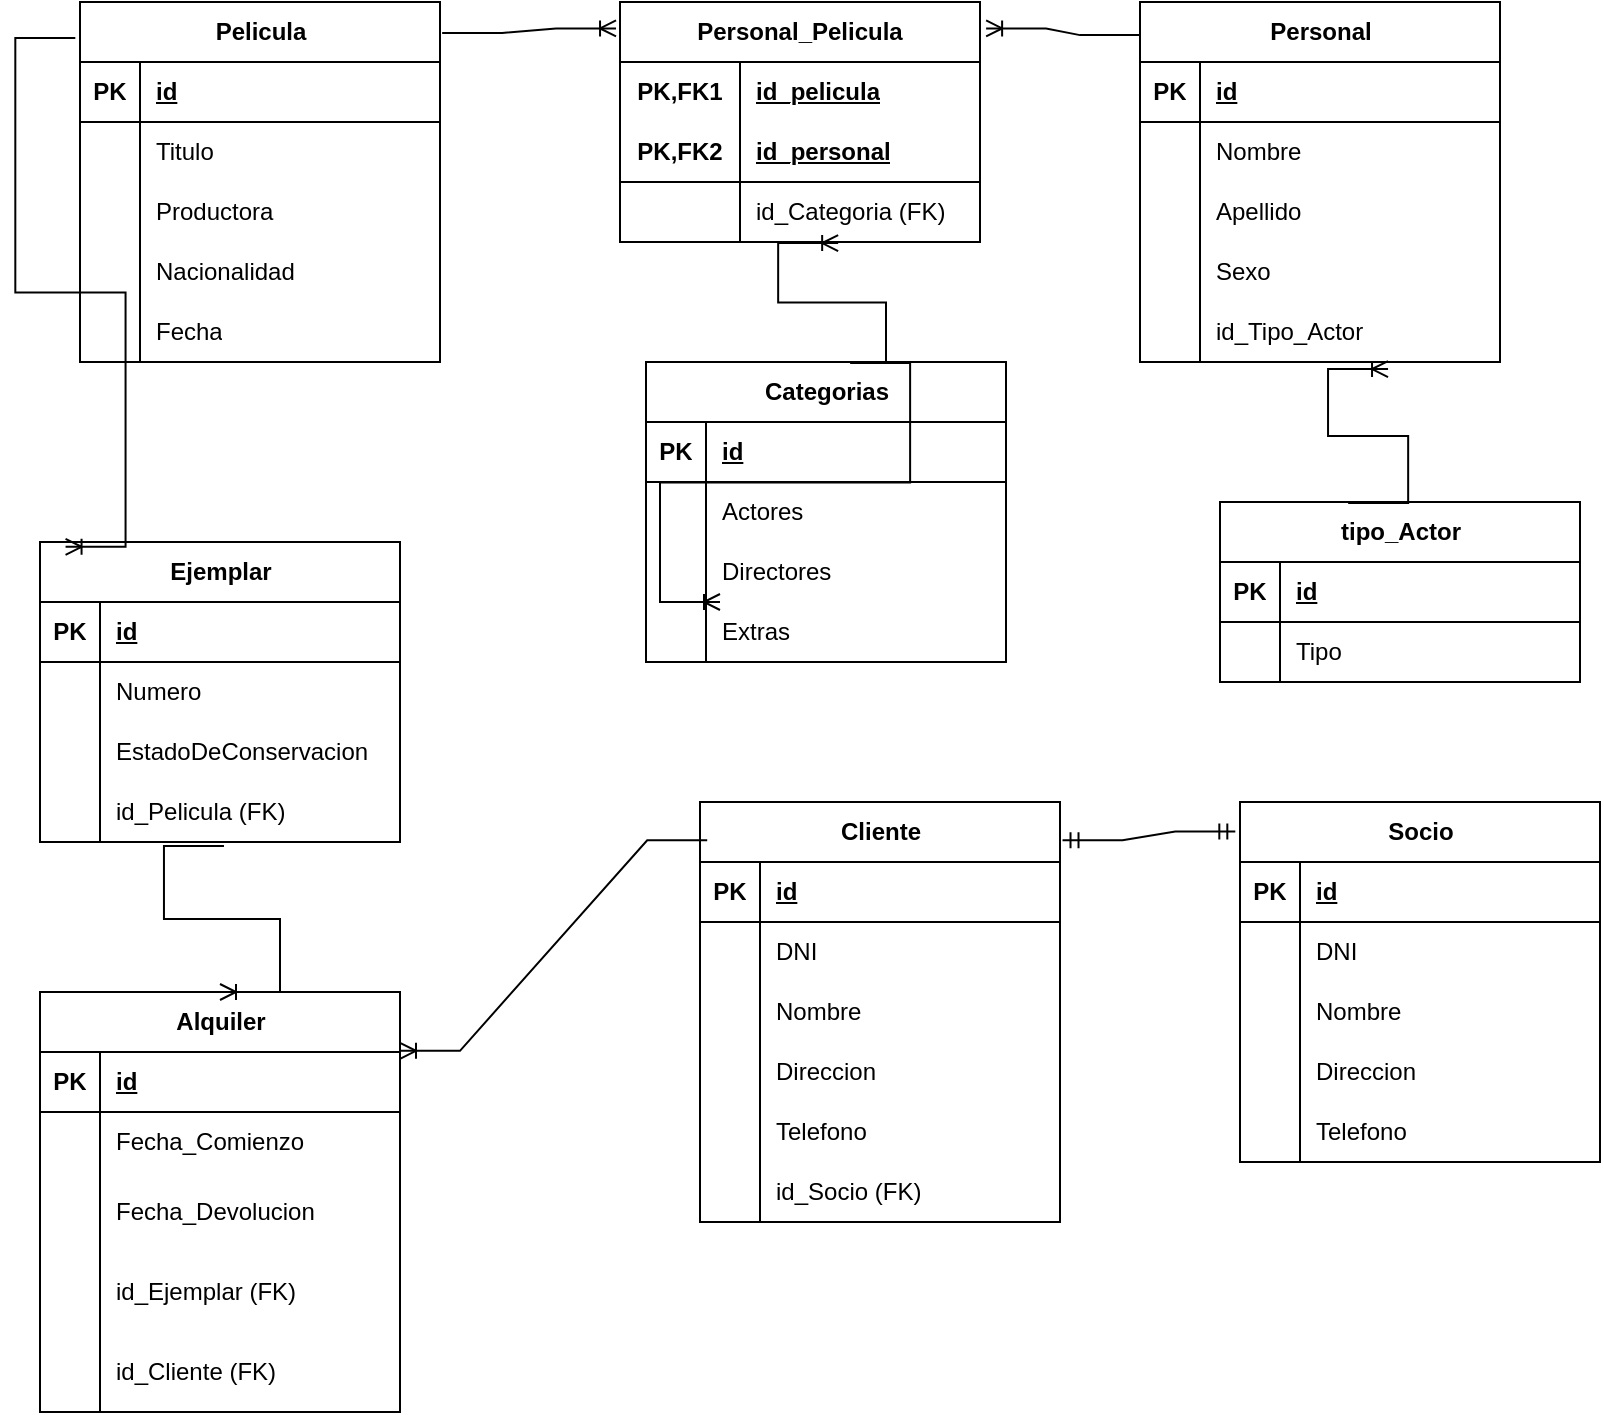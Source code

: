 <mxfile version="24.7.8">
  <diagram name="Página-1" id="lOH4tzkxCIPryI6dgdmV">
    <mxGraphModel dx="972" dy="1746" grid="1" gridSize="10" guides="1" tooltips="1" connect="1" arrows="1" fold="1" page="1" pageScale="1" pageWidth="827" pageHeight="1169" math="0" shadow="0">
      <root>
        <mxCell id="0" />
        <mxCell id="1" parent="0" />
        <mxCell id="3sdcum4wmgz4FSvuyOWl-1" value="Pelicula" style="shape=table;startSize=30;container=1;collapsible=1;childLayout=tableLayout;fixedRows=1;rowLines=0;fontStyle=1;align=center;resizeLast=1;html=1;" parent="1" vertex="1">
          <mxGeometry x="40" y="-1110" width="180" height="180" as="geometry" />
        </mxCell>
        <mxCell id="3sdcum4wmgz4FSvuyOWl-2" value="" style="shape=tableRow;horizontal=0;startSize=0;swimlaneHead=0;swimlaneBody=0;fillColor=none;collapsible=0;dropTarget=0;points=[[0,0.5],[1,0.5]];portConstraint=eastwest;top=0;left=0;right=0;bottom=1;" parent="3sdcum4wmgz4FSvuyOWl-1" vertex="1">
          <mxGeometry y="30" width="180" height="30" as="geometry" />
        </mxCell>
        <mxCell id="3sdcum4wmgz4FSvuyOWl-3" value="PK" style="shape=partialRectangle;connectable=0;fillColor=none;top=0;left=0;bottom=0;right=0;fontStyle=1;overflow=hidden;whiteSpace=wrap;html=1;" parent="3sdcum4wmgz4FSvuyOWl-2" vertex="1">
          <mxGeometry width="30" height="30" as="geometry">
            <mxRectangle width="30" height="30" as="alternateBounds" />
          </mxGeometry>
        </mxCell>
        <mxCell id="3sdcum4wmgz4FSvuyOWl-4" value="id" style="shape=partialRectangle;connectable=0;fillColor=none;top=0;left=0;bottom=0;right=0;align=left;spacingLeft=6;fontStyle=5;overflow=hidden;whiteSpace=wrap;html=1;" parent="3sdcum4wmgz4FSvuyOWl-2" vertex="1">
          <mxGeometry x="30" width="150" height="30" as="geometry">
            <mxRectangle width="150" height="30" as="alternateBounds" />
          </mxGeometry>
        </mxCell>
        <mxCell id="3sdcum4wmgz4FSvuyOWl-5" value="" style="shape=tableRow;horizontal=0;startSize=0;swimlaneHead=0;swimlaneBody=0;fillColor=none;collapsible=0;dropTarget=0;points=[[0,0.5],[1,0.5]];portConstraint=eastwest;top=0;left=0;right=0;bottom=0;" parent="3sdcum4wmgz4FSvuyOWl-1" vertex="1">
          <mxGeometry y="60" width="180" height="30" as="geometry" />
        </mxCell>
        <mxCell id="3sdcum4wmgz4FSvuyOWl-6" value="" style="shape=partialRectangle;connectable=0;fillColor=none;top=0;left=0;bottom=0;right=0;editable=1;overflow=hidden;whiteSpace=wrap;html=1;" parent="3sdcum4wmgz4FSvuyOWl-5" vertex="1">
          <mxGeometry width="30" height="30" as="geometry">
            <mxRectangle width="30" height="30" as="alternateBounds" />
          </mxGeometry>
        </mxCell>
        <mxCell id="3sdcum4wmgz4FSvuyOWl-7" value="Titulo" style="shape=partialRectangle;connectable=0;fillColor=none;top=0;left=0;bottom=0;right=0;align=left;spacingLeft=6;overflow=hidden;whiteSpace=wrap;html=1;" parent="3sdcum4wmgz4FSvuyOWl-5" vertex="1">
          <mxGeometry x="30" width="150" height="30" as="geometry">
            <mxRectangle width="150" height="30" as="alternateBounds" />
          </mxGeometry>
        </mxCell>
        <mxCell id="3sdcum4wmgz4FSvuyOWl-8" value="" style="shape=tableRow;horizontal=0;startSize=0;swimlaneHead=0;swimlaneBody=0;fillColor=none;collapsible=0;dropTarget=0;points=[[0,0.5],[1,0.5]];portConstraint=eastwest;top=0;left=0;right=0;bottom=0;" parent="3sdcum4wmgz4FSvuyOWl-1" vertex="1">
          <mxGeometry y="90" width="180" height="30" as="geometry" />
        </mxCell>
        <mxCell id="3sdcum4wmgz4FSvuyOWl-9" value="" style="shape=partialRectangle;connectable=0;fillColor=none;top=0;left=0;bottom=0;right=0;editable=1;overflow=hidden;whiteSpace=wrap;html=1;" parent="3sdcum4wmgz4FSvuyOWl-8" vertex="1">
          <mxGeometry width="30" height="30" as="geometry">
            <mxRectangle width="30" height="30" as="alternateBounds" />
          </mxGeometry>
        </mxCell>
        <mxCell id="3sdcum4wmgz4FSvuyOWl-10" value="Productora" style="shape=partialRectangle;connectable=0;fillColor=none;top=0;left=0;bottom=0;right=0;align=left;spacingLeft=6;overflow=hidden;whiteSpace=wrap;html=1;" parent="3sdcum4wmgz4FSvuyOWl-8" vertex="1">
          <mxGeometry x="30" width="150" height="30" as="geometry">
            <mxRectangle width="150" height="30" as="alternateBounds" />
          </mxGeometry>
        </mxCell>
        <mxCell id="3sdcum4wmgz4FSvuyOWl-11" value="" style="shape=tableRow;horizontal=0;startSize=0;swimlaneHead=0;swimlaneBody=0;fillColor=none;collapsible=0;dropTarget=0;points=[[0,0.5],[1,0.5]];portConstraint=eastwest;top=0;left=0;right=0;bottom=0;" parent="3sdcum4wmgz4FSvuyOWl-1" vertex="1">
          <mxGeometry y="120" width="180" height="30" as="geometry" />
        </mxCell>
        <mxCell id="3sdcum4wmgz4FSvuyOWl-12" value="" style="shape=partialRectangle;connectable=0;fillColor=none;top=0;left=0;bottom=0;right=0;editable=1;overflow=hidden;whiteSpace=wrap;html=1;" parent="3sdcum4wmgz4FSvuyOWl-11" vertex="1">
          <mxGeometry width="30" height="30" as="geometry">
            <mxRectangle width="30" height="30" as="alternateBounds" />
          </mxGeometry>
        </mxCell>
        <mxCell id="3sdcum4wmgz4FSvuyOWl-13" value="Nacionalidad" style="shape=partialRectangle;connectable=0;fillColor=none;top=0;left=0;bottom=0;right=0;align=left;spacingLeft=6;overflow=hidden;whiteSpace=wrap;html=1;" parent="3sdcum4wmgz4FSvuyOWl-11" vertex="1">
          <mxGeometry x="30" width="150" height="30" as="geometry">
            <mxRectangle width="150" height="30" as="alternateBounds" />
          </mxGeometry>
        </mxCell>
        <mxCell id="3sdcum4wmgz4FSvuyOWl-14" value="" style="shape=tableRow;horizontal=0;startSize=0;swimlaneHead=0;swimlaneBody=0;fillColor=none;collapsible=0;dropTarget=0;points=[[0,0.5],[1,0.5]];portConstraint=eastwest;top=0;left=0;right=0;bottom=0;" parent="3sdcum4wmgz4FSvuyOWl-1" vertex="1">
          <mxGeometry y="150" width="180" height="30" as="geometry" />
        </mxCell>
        <mxCell id="3sdcum4wmgz4FSvuyOWl-15" value="" style="shape=partialRectangle;connectable=0;fillColor=none;top=0;left=0;bottom=0;right=0;editable=1;overflow=hidden;whiteSpace=wrap;html=1;" parent="3sdcum4wmgz4FSvuyOWl-14" vertex="1">
          <mxGeometry width="30" height="30" as="geometry">
            <mxRectangle width="30" height="30" as="alternateBounds" />
          </mxGeometry>
        </mxCell>
        <mxCell id="3sdcum4wmgz4FSvuyOWl-16" value="Fecha" style="shape=partialRectangle;connectable=0;fillColor=none;top=0;left=0;bottom=0;right=0;align=left;spacingLeft=6;overflow=hidden;whiteSpace=wrap;html=1;" parent="3sdcum4wmgz4FSvuyOWl-14" vertex="1">
          <mxGeometry x="30" width="150" height="30" as="geometry">
            <mxRectangle width="150" height="30" as="alternateBounds" />
          </mxGeometry>
        </mxCell>
        <mxCell id="3sdcum4wmgz4FSvuyOWl-17" value="Ejemplar" style="shape=table;startSize=30;container=1;collapsible=1;childLayout=tableLayout;fixedRows=1;rowLines=0;fontStyle=1;align=center;resizeLast=1;html=1;" parent="1" vertex="1">
          <mxGeometry x="20" y="-840" width="180" height="150" as="geometry" />
        </mxCell>
        <mxCell id="3sdcum4wmgz4FSvuyOWl-18" value="" style="shape=tableRow;horizontal=0;startSize=0;swimlaneHead=0;swimlaneBody=0;fillColor=none;collapsible=0;dropTarget=0;points=[[0,0.5],[1,0.5]];portConstraint=eastwest;top=0;left=0;right=0;bottom=1;" parent="3sdcum4wmgz4FSvuyOWl-17" vertex="1">
          <mxGeometry y="30" width="180" height="30" as="geometry" />
        </mxCell>
        <mxCell id="3sdcum4wmgz4FSvuyOWl-19" value="PK" style="shape=partialRectangle;connectable=0;fillColor=none;top=0;left=0;bottom=0;right=0;fontStyle=1;overflow=hidden;whiteSpace=wrap;html=1;" parent="3sdcum4wmgz4FSvuyOWl-18" vertex="1">
          <mxGeometry width="30" height="30" as="geometry">
            <mxRectangle width="30" height="30" as="alternateBounds" />
          </mxGeometry>
        </mxCell>
        <mxCell id="3sdcum4wmgz4FSvuyOWl-20" value="id" style="shape=partialRectangle;connectable=0;fillColor=none;top=0;left=0;bottom=0;right=0;align=left;spacingLeft=6;fontStyle=5;overflow=hidden;whiteSpace=wrap;html=1;" parent="3sdcum4wmgz4FSvuyOWl-18" vertex="1">
          <mxGeometry x="30" width="150" height="30" as="geometry">
            <mxRectangle width="150" height="30" as="alternateBounds" />
          </mxGeometry>
        </mxCell>
        <mxCell id="3sdcum4wmgz4FSvuyOWl-21" value="" style="shape=tableRow;horizontal=0;startSize=0;swimlaneHead=0;swimlaneBody=0;fillColor=none;collapsible=0;dropTarget=0;points=[[0,0.5],[1,0.5]];portConstraint=eastwest;top=0;left=0;right=0;bottom=0;" parent="3sdcum4wmgz4FSvuyOWl-17" vertex="1">
          <mxGeometry y="60" width="180" height="30" as="geometry" />
        </mxCell>
        <mxCell id="3sdcum4wmgz4FSvuyOWl-22" value="" style="shape=partialRectangle;connectable=0;fillColor=none;top=0;left=0;bottom=0;right=0;editable=1;overflow=hidden;whiteSpace=wrap;html=1;" parent="3sdcum4wmgz4FSvuyOWl-21" vertex="1">
          <mxGeometry width="30" height="30" as="geometry">
            <mxRectangle width="30" height="30" as="alternateBounds" />
          </mxGeometry>
        </mxCell>
        <mxCell id="3sdcum4wmgz4FSvuyOWl-23" value="Numero" style="shape=partialRectangle;connectable=0;fillColor=none;top=0;left=0;bottom=0;right=0;align=left;spacingLeft=6;overflow=hidden;whiteSpace=wrap;html=1;" parent="3sdcum4wmgz4FSvuyOWl-21" vertex="1">
          <mxGeometry x="30" width="150" height="30" as="geometry">
            <mxRectangle width="150" height="30" as="alternateBounds" />
          </mxGeometry>
        </mxCell>
        <mxCell id="3sdcum4wmgz4FSvuyOWl-24" value="" style="shape=tableRow;horizontal=0;startSize=0;swimlaneHead=0;swimlaneBody=0;fillColor=none;collapsible=0;dropTarget=0;points=[[0,0.5],[1,0.5]];portConstraint=eastwest;top=0;left=0;right=0;bottom=0;" parent="3sdcum4wmgz4FSvuyOWl-17" vertex="1">
          <mxGeometry y="90" width="180" height="30" as="geometry" />
        </mxCell>
        <mxCell id="3sdcum4wmgz4FSvuyOWl-25" value="" style="shape=partialRectangle;connectable=0;fillColor=none;top=0;left=0;bottom=0;right=0;editable=1;overflow=hidden;whiteSpace=wrap;html=1;" parent="3sdcum4wmgz4FSvuyOWl-24" vertex="1">
          <mxGeometry width="30" height="30" as="geometry">
            <mxRectangle width="30" height="30" as="alternateBounds" />
          </mxGeometry>
        </mxCell>
        <mxCell id="3sdcum4wmgz4FSvuyOWl-26" value="EstadoDeConservacion" style="shape=partialRectangle;connectable=0;fillColor=none;top=0;left=0;bottom=0;right=0;align=left;spacingLeft=6;overflow=hidden;whiteSpace=wrap;html=1;" parent="3sdcum4wmgz4FSvuyOWl-24" vertex="1">
          <mxGeometry x="30" width="150" height="30" as="geometry">
            <mxRectangle width="150" height="30" as="alternateBounds" />
          </mxGeometry>
        </mxCell>
        <mxCell id="3sdcum4wmgz4FSvuyOWl-188" value="" style="shape=tableRow;horizontal=0;startSize=0;swimlaneHead=0;swimlaneBody=0;fillColor=none;collapsible=0;dropTarget=0;points=[[0,0.5],[1,0.5]];portConstraint=eastwest;top=0;left=0;right=0;bottom=0;" parent="3sdcum4wmgz4FSvuyOWl-17" vertex="1">
          <mxGeometry y="120" width="180" height="30" as="geometry" />
        </mxCell>
        <mxCell id="3sdcum4wmgz4FSvuyOWl-189" value="" style="shape=partialRectangle;connectable=0;fillColor=none;top=0;left=0;bottom=0;right=0;editable=1;overflow=hidden;whiteSpace=wrap;html=1;" parent="3sdcum4wmgz4FSvuyOWl-188" vertex="1">
          <mxGeometry width="30" height="30" as="geometry">
            <mxRectangle width="30" height="30" as="alternateBounds" />
          </mxGeometry>
        </mxCell>
        <mxCell id="3sdcum4wmgz4FSvuyOWl-190" value="id_Pelicula (FK)" style="shape=partialRectangle;connectable=0;fillColor=none;top=0;left=0;bottom=0;right=0;align=left;spacingLeft=6;overflow=hidden;whiteSpace=wrap;html=1;" parent="3sdcum4wmgz4FSvuyOWl-188" vertex="1">
          <mxGeometry x="30" width="150" height="30" as="geometry">
            <mxRectangle width="150" height="30" as="alternateBounds" />
          </mxGeometry>
        </mxCell>
        <mxCell id="3sdcum4wmgz4FSvuyOWl-31" value="Categorias" style="shape=table;startSize=30;container=1;collapsible=1;childLayout=tableLayout;fixedRows=1;rowLines=0;fontStyle=1;align=center;resizeLast=1;html=1;" parent="1" vertex="1">
          <mxGeometry x="323" y="-930" width="180" height="150" as="geometry" />
        </mxCell>
        <mxCell id="3sdcum4wmgz4FSvuyOWl-32" value="" style="shape=tableRow;horizontal=0;startSize=0;swimlaneHead=0;swimlaneBody=0;fillColor=none;collapsible=0;dropTarget=0;points=[[0,0.5],[1,0.5]];portConstraint=eastwest;top=0;left=0;right=0;bottom=1;" parent="3sdcum4wmgz4FSvuyOWl-31" vertex="1">
          <mxGeometry y="30" width="180" height="30" as="geometry" />
        </mxCell>
        <mxCell id="3sdcum4wmgz4FSvuyOWl-33" value="PK" style="shape=partialRectangle;connectable=0;fillColor=none;top=0;left=0;bottom=0;right=0;fontStyle=1;overflow=hidden;whiteSpace=wrap;html=1;" parent="3sdcum4wmgz4FSvuyOWl-32" vertex="1">
          <mxGeometry width="30" height="30" as="geometry">
            <mxRectangle width="30" height="30" as="alternateBounds" />
          </mxGeometry>
        </mxCell>
        <mxCell id="3sdcum4wmgz4FSvuyOWl-34" value="id" style="shape=partialRectangle;connectable=0;fillColor=none;top=0;left=0;bottom=0;right=0;align=left;spacingLeft=6;fontStyle=5;overflow=hidden;whiteSpace=wrap;html=1;" parent="3sdcum4wmgz4FSvuyOWl-32" vertex="1">
          <mxGeometry x="30" width="150" height="30" as="geometry">
            <mxRectangle width="150" height="30" as="alternateBounds" />
          </mxGeometry>
        </mxCell>
        <mxCell id="3sdcum4wmgz4FSvuyOWl-35" value="" style="shape=tableRow;horizontal=0;startSize=0;swimlaneHead=0;swimlaneBody=0;fillColor=none;collapsible=0;dropTarget=0;points=[[0,0.5],[1,0.5]];portConstraint=eastwest;top=0;left=0;right=0;bottom=0;" parent="3sdcum4wmgz4FSvuyOWl-31" vertex="1">
          <mxGeometry y="60" width="180" height="30" as="geometry" />
        </mxCell>
        <mxCell id="3sdcum4wmgz4FSvuyOWl-36" value="" style="shape=partialRectangle;connectable=0;fillColor=none;top=0;left=0;bottom=0;right=0;editable=1;overflow=hidden;whiteSpace=wrap;html=1;" parent="3sdcum4wmgz4FSvuyOWl-35" vertex="1">
          <mxGeometry width="30" height="30" as="geometry">
            <mxRectangle width="30" height="30" as="alternateBounds" />
          </mxGeometry>
        </mxCell>
        <mxCell id="3sdcum4wmgz4FSvuyOWl-37" value="Actores" style="shape=partialRectangle;connectable=0;fillColor=none;top=0;left=0;bottom=0;right=0;align=left;spacingLeft=6;overflow=hidden;whiteSpace=wrap;html=1;" parent="3sdcum4wmgz4FSvuyOWl-35" vertex="1">
          <mxGeometry x="30" width="150" height="30" as="geometry">
            <mxRectangle width="150" height="30" as="alternateBounds" />
          </mxGeometry>
        </mxCell>
        <mxCell id="3sdcum4wmgz4FSvuyOWl-38" value="" style="shape=tableRow;horizontal=0;startSize=0;swimlaneHead=0;swimlaneBody=0;fillColor=none;collapsible=0;dropTarget=0;points=[[0,0.5],[1,0.5]];portConstraint=eastwest;top=0;left=0;right=0;bottom=0;" parent="3sdcum4wmgz4FSvuyOWl-31" vertex="1">
          <mxGeometry y="90" width="180" height="30" as="geometry" />
        </mxCell>
        <mxCell id="3sdcum4wmgz4FSvuyOWl-39" value="" style="shape=partialRectangle;connectable=0;fillColor=none;top=0;left=0;bottom=0;right=0;editable=1;overflow=hidden;whiteSpace=wrap;html=1;" parent="3sdcum4wmgz4FSvuyOWl-38" vertex="1">
          <mxGeometry width="30" height="30" as="geometry">
            <mxRectangle width="30" height="30" as="alternateBounds" />
          </mxGeometry>
        </mxCell>
        <mxCell id="3sdcum4wmgz4FSvuyOWl-40" value="Directores" style="shape=partialRectangle;connectable=0;fillColor=none;top=0;left=0;bottom=0;right=0;align=left;spacingLeft=6;overflow=hidden;whiteSpace=wrap;html=1;" parent="3sdcum4wmgz4FSvuyOWl-38" vertex="1">
          <mxGeometry x="30" width="150" height="30" as="geometry">
            <mxRectangle width="150" height="30" as="alternateBounds" />
          </mxGeometry>
        </mxCell>
        <mxCell id="3sdcum4wmgz4FSvuyOWl-208" value="" style="shape=tableRow;horizontal=0;startSize=0;swimlaneHead=0;swimlaneBody=0;fillColor=none;collapsible=0;dropTarget=0;points=[[0,0.5],[1,0.5]];portConstraint=eastwest;top=0;left=0;right=0;bottom=0;" parent="3sdcum4wmgz4FSvuyOWl-31" vertex="1">
          <mxGeometry y="120" width="180" height="30" as="geometry" />
        </mxCell>
        <mxCell id="3sdcum4wmgz4FSvuyOWl-209" value="" style="shape=partialRectangle;connectable=0;fillColor=none;top=0;left=0;bottom=0;right=0;editable=1;overflow=hidden;whiteSpace=wrap;html=1;" parent="3sdcum4wmgz4FSvuyOWl-208" vertex="1">
          <mxGeometry width="30" height="30" as="geometry">
            <mxRectangle width="30" height="30" as="alternateBounds" />
          </mxGeometry>
        </mxCell>
        <mxCell id="3sdcum4wmgz4FSvuyOWl-210" value="Extras" style="shape=partialRectangle;connectable=0;fillColor=none;top=0;left=0;bottom=0;right=0;align=left;spacingLeft=6;overflow=hidden;whiteSpace=wrap;html=1;" parent="3sdcum4wmgz4FSvuyOWl-208" vertex="1">
          <mxGeometry x="30" width="150" height="30" as="geometry">
            <mxRectangle width="150" height="30" as="alternateBounds" />
          </mxGeometry>
        </mxCell>
        <mxCell id="3sdcum4wmgz4FSvuyOWl-46" value="tipo_Actor" style="shape=table;startSize=30;container=1;collapsible=1;childLayout=tableLayout;fixedRows=1;rowLines=0;fontStyle=1;align=center;resizeLast=1;html=1;" parent="1" vertex="1">
          <mxGeometry x="610" y="-860" width="180" height="90" as="geometry" />
        </mxCell>
        <mxCell id="3sdcum4wmgz4FSvuyOWl-47" value="" style="shape=tableRow;horizontal=0;startSize=0;swimlaneHead=0;swimlaneBody=0;fillColor=none;collapsible=0;dropTarget=0;points=[[0,0.5],[1,0.5]];portConstraint=eastwest;top=0;left=0;right=0;bottom=1;" parent="3sdcum4wmgz4FSvuyOWl-46" vertex="1">
          <mxGeometry y="30" width="180" height="30" as="geometry" />
        </mxCell>
        <mxCell id="3sdcum4wmgz4FSvuyOWl-48" value="PK" style="shape=partialRectangle;connectable=0;fillColor=none;top=0;left=0;bottom=0;right=0;fontStyle=1;overflow=hidden;whiteSpace=wrap;html=1;" parent="3sdcum4wmgz4FSvuyOWl-47" vertex="1">
          <mxGeometry width="30" height="30" as="geometry">
            <mxRectangle width="30" height="30" as="alternateBounds" />
          </mxGeometry>
        </mxCell>
        <mxCell id="3sdcum4wmgz4FSvuyOWl-49" value="id" style="shape=partialRectangle;connectable=0;fillColor=none;top=0;left=0;bottom=0;right=0;align=left;spacingLeft=6;fontStyle=5;overflow=hidden;whiteSpace=wrap;html=1;" parent="3sdcum4wmgz4FSvuyOWl-47" vertex="1">
          <mxGeometry x="30" width="150" height="30" as="geometry">
            <mxRectangle width="150" height="30" as="alternateBounds" />
          </mxGeometry>
        </mxCell>
        <mxCell id="3sdcum4wmgz4FSvuyOWl-50" value="" style="shape=tableRow;horizontal=0;startSize=0;swimlaneHead=0;swimlaneBody=0;fillColor=none;collapsible=0;dropTarget=0;points=[[0,0.5],[1,0.5]];portConstraint=eastwest;top=0;left=0;right=0;bottom=0;" parent="3sdcum4wmgz4FSvuyOWl-46" vertex="1">
          <mxGeometry y="60" width="180" height="30" as="geometry" />
        </mxCell>
        <mxCell id="3sdcum4wmgz4FSvuyOWl-51" value="" style="shape=partialRectangle;connectable=0;fillColor=none;top=0;left=0;bottom=0;right=0;editable=1;overflow=hidden;whiteSpace=wrap;html=1;" parent="3sdcum4wmgz4FSvuyOWl-50" vertex="1">
          <mxGeometry width="30" height="30" as="geometry">
            <mxRectangle width="30" height="30" as="alternateBounds" />
          </mxGeometry>
        </mxCell>
        <mxCell id="3sdcum4wmgz4FSvuyOWl-52" value="Tipo" style="shape=partialRectangle;connectable=0;fillColor=none;top=0;left=0;bottom=0;right=0;align=left;spacingLeft=6;overflow=hidden;whiteSpace=wrap;html=1;" parent="3sdcum4wmgz4FSvuyOWl-50" vertex="1">
          <mxGeometry x="30" width="150" height="30" as="geometry">
            <mxRectangle width="150" height="30" as="alternateBounds" />
          </mxGeometry>
        </mxCell>
        <mxCell id="3sdcum4wmgz4FSvuyOWl-59" value="Socio" style="shape=table;startSize=30;container=1;collapsible=1;childLayout=tableLayout;fixedRows=1;rowLines=0;fontStyle=1;align=center;resizeLast=1;html=1;" parent="1" vertex="1">
          <mxGeometry x="620" y="-710" width="180" height="180" as="geometry" />
        </mxCell>
        <mxCell id="3sdcum4wmgz4FSvuyOWl-60" value="" style="shape=tableRow;horizontal=0;startSize=0;swimlaneHead=0;swimlaneBody=0;fillColor=none;collapsible=0;dropTarget=0;points=[[0,0.5],[1,0.5]];portConstraint=eastwest;top=0;left=0;right=0;bottom=1;" parent="3sdcum4wmgz4FSvuyOWl-59" vertex="1">
          <mxGeometry y="30" width="180" height="30" as="geometry" />
        </mxCell>
        <mxCell id="3sdcum4wmgz4FSvuyOWl-61" value="PK" style="shape=partialRectangle;connectable=0;fillColor=none;top=0;left=0;bottom=0;right=0;fontStyle=1;overflow=hidden;whiteSpace=wrap;html=1;" parent="3sdcum4wmgz4FSvuyOWl-60" vertex="1">
          <mxGeometry width="30" height="30" as="geometry">
            <mxRectangle width="30" height="30" as="alternateBounds" />
          </mxGeometry>
        </mxCell>
        <mxCell id="3sdcum4wmgz4FSvuyOWl-62" value="id" style="shape=partialRectangle;connectable=0;fillColor=none;top=0;left=0;bottom=0;right=0;align=left;spacingLeft=6;fontStyle=5;overflow=hidden;whiteSpace=wrap;html=1;" parent="3sdcum4wmgz4FSvuyOWl-60" vertex="1">
          <mxGeometry x="30" width="150" height="30" as="geometry">
            <mxRectangle width="150" height="30" as="alternateBounds" />
          </mxGeometry>
        </mxCell>
        <mxCell id="3sdcum4wmgz4FSvuyOWl-63" value="" style="shape=tableRow;horizontal=0;startSize=0;swimlaneHead=0;swimlaneBody=0;fillColor=none;collapsible=0;dropTarget=0;points=[[0,0.5],[1,0.5]];portConstraint=eastwest;top=0;left=0;right=0;bottom=0;" parent="3sdcum4wmgz4FSvuyOWl-59" vertex="1">
          <mxGeometry y="60" width="180" height="30" as="geometry" />
        </mxCell>
        <mxCell id="3sdcum4wmgz4FSvuyOWl-64" value="" style="shape=partialRectangle;connectable=0;fillColor=none;top=0;left=0;bottom=0;right=0;editable=1;overflow=hidden;whiteSpace=wrap;html=1;" parent="3sdcum4wmgz4FSvuyOWl-63" vertex="1">
          <mxGeometry width="30" height="30" as="geometry">
            <mxRectangle width="30" height="30" as="alternateBounds" />
          </mxGeometry>
        </mxCell>
        <mxCell id="3sdcum4wmgz4FSvuyOWl-65" value="DNI" style="shape=partialRectangle;connectable=0;fillColor=none;top=0;left=0;bottom=0;right=0;align=left;spacingLeft=6;overflow=hidden;whiteSpace=wrap;html=1;" parent="3sdcum4wmgz4FSvuyOWl-63" vertex="1">
          <mxGeometry x="30" width="150" height="30" as="geometry">
            <mxRectangle width="150" height="30" as="alternateBounds" />
          </mxGeometry>
        </mxCell>
        <mxCell id="3sdcum4wmgz4FSvuyOWl-66" value="" style="shape=tableRow;horizontal=0;startSize=0;swimlaneHead=0;swimlaneBody=0;fillColor=none;collapsible=0;dropTarget=0;points=[[0,0.5],[1,0.5]];portConstraint=eastwest;top=0;left=0;right=0;bottom=0;" parent="3sdcum4wmgz4FSvuyOWl-59" vertex="1">
          <mxGeometry y="90" width="180" height="30" as="geometry" />
        </mxCell>
        <mxCell id="3sdcum4wmgz4FSvuyOWl-67" value="" style="shape=partialRectangle;connectable=0;fillColor=none;top=0;left=0;bottom=0;right=0;editable=1;overflow=hidden;whiteSpace=wrap;html=1;" parent="3sdcum4wmgz4FSvuyOWl-66" vertex="1">
          <mxGeometry width="30" height="30" as="geometry">
            <mxRectangle width="30" height="30" as="alternateBounds" />
          </mxGeometry>
        </mxCell>
        <mxCell id="3sdcum4wmgz4FSvuyOWl-68" value="Nombre" style="shape=partialRectangle;connectable=0;fillColor=none;top=0;left=0;bottom=0;right=0;align=left;spacingLeft=6;overflow=hidden;whiteSpace=wrap;html=1;" parent="3sdcum4wmgz4FSvuyOWl-66" vertex="1">
          <mxGeometry x="30" width="150" height="30" as="geometry">
            <mxRectangle width="150" height="30" as="alternateBounds" />
          </mxGeometry>
        </mxCell>
        <mxCell id="3sdcum4wmgz4FSvuyOWl-104" value="" style="shape=tableRow;horizontal=0;startSize=0;swimlaneHead=0;swimlaneBody=0;fillColor=none;collapsible=0;dropTarget=0;points=[[0,0.5],[1,0.5]];portConstraint=eastwest;top=0;left=0;right=0;bottom=0;" parent="3sdcum4wmgz4FSvuyOWl-59" vertex="1">
          <mxGeometry y="120" width="180" height="30" as="geometry" />
        </mxCell>
        <mxCell id="3sdcum4wmgz4FSvuyOWl-105" value="" style="shape=partialRectangle;connectable=0;fillColor=none;top=0;left=0;bottom=0;right=0;editable=1;overflow=hidden;whiteSpace=wrap;html=1;" parent="3sdcum4wmgz4FSvuyOWl-104" vertex="1">
          <mxGeometry width="30" height="30" as="geometry">
            <mxRectangle width="30" height="30" as="alternateBounds" />
          </mxGeometry>
        </mxCell>
        <mxCell id="3sdcum4wmgz4FSvuyOWl-106" value="Direccion" style="shape=partialRectangle;connectable=0;fillColor=none;top=0;left=0;bottom=0;right=0;align=left;spacingLeft=6;overflow=hidden;whiteSpace=wrap;html=1;" parent="3sdcum4wmgz4FSvuyOWl-104" vertex="1">
          <mxGeometry x="30" width="150" height="30" as="geometry">
            <mxRectangle width="150" height="30" as="alternateBounds" />
          </mxGeometry>
        </mxCell>
        <mxCell id="3sdcum4wmgz4FSvuyOWl-107" value="" style="shape=tableRow;horizontal=0;startSize=0;swimlaneHead=0;swimlaneBody=0;fillColor=none;collapsible=0;dropTarget=0;points=[[0,0.5],[1,0.5]];portConstraint=eastwest;top=0;left=0;right=0;bottom=0;" parent="3sdcum4wmgz4FSvuyOWl-59" vertex="1">
          <mxGeometry y="150" width="180" height="30" as="geometry" />
        </mxCell>
        <mxCell id="3sdcum4wmgz4FSvuyOWl-108" value="" style="shape=partialRectangle;connectable=0;fillColor=none;top=0;left=0;bottom=0;right=0;editable=1;overflow=hidden;whiteSpace=wrap;html=1;" parent="3sdcum4wmgz4FSvuyOWl-107" vertex="1">
          <mxGeometry width="30" height="30" as="geometry">
            <mxRectangle width="30" height="30" as="alternateBounds" />
          </mxGeometry>
        </mxCell>
        <mxCell id="3sdcum4wmgz4FSvuyOWl-109" value="Telefono" style="shape=partialRectangle;connectable=0;fillColor=none;top=0;left=0;bottom=0;right=0;align=left;spacingLeft=6;overflow=hidden;whiteSpace=wrap;html=1;" parent="3sdcum4wmgz4FSvuyOWl-107" vertex="1">
          <mxGeometry x="30" width="150" height="30" as="geometry">
            <mxRectangle width="150" height="30" as="alternateBounds" />
          </mxGeometry>
        </mxCell>
        <mxCell id="3sdcum4wmgz4FSvuyOWl-75" value="Cliente" style="shape=table;startSize=30;container=1;collapsible=1;childLayout=tableLayout;fixedRows=1;rowLines=0;fontStyle=1;align=center;resizeLast=1;html=1;" parent="1" vertex="1">
          <mxGeometry x="350" y="-710" width="180" height="210" as="geometry" />
        </mxCell>
        <mxCell id="3sdcum4wmgz4FSvuyOWl-76" value="" style="shape=tableRow;horizontal=0;startSize=0;swimlaneHead=0;swimlaneBody=0;fillColor=none;collapsible=0;dropTarget=0;points=[[0,0.5],[1,0.5]];portConstraint=eastwest;top=0;left=0;right=0;bottom=1;" parent="3sdcum4wmgz4FSvuyOWl-75" vertex="1">
          <mxGeometry y="30" width="180" height="30" as="geometry" />
        </mxCell>
        <mxCell id="3sdcum4wmgz4FSvuyOWl-77" value="PK" style="shape=partialRectangle;connectable=0;fillColor=none;top=0;left=0;bottom=0;right=0;fontStyle=1;overflow=hidden;whiteSpace=wrap;html=1;" parent="3sdcum4wmgz4FSvuyOWl-76" vertex="1">
          <mxGeometry width="30" height="30" as="geometry">
            <mxRectangle width="30" height="30" as="alternateBounds" />
          </mxGeometry>
        </mxCell>
        <mxCell id="3sdcum4wmgz4FSvuyOWl-78" value="id" style="shape=partialRectangle;connectable=0;fillColor=none;top=0;left=0;bottom=0;right=0;align=left;spacingLeft=6;fontStyle=5;overflow=hidden;whiteSpace=wrap;html=1;" parent="3sdcum4wmgz4FSvuyOWl-76" vertex="1">
          <mxGeometry x="30" width="150" height="30" as="geometry">
            <mxRectangle width="150" height="30" as="alternateBounds" />
          </mxGeometry>
        </mxCell>
        <mxCell id="3sdcum4wmgz4FSvuyOWl-79" value="" style="shape=tableRow;horizontal=0;startSize=0;swimlaneHead=0;swimlaneBody=0;fillColor=none;collapsible=0;dropTarget=0;points=[[0,0.5],[1,0.5]];portConstraint=eastwest;top=0;left=0;right=0;bottom=0;" parent="3sdcum4wmgz4FSvuyOWl-75" vertex="1">
          <mxGeometry y="60" width="180" height="30" as="geometry" />
        </mxCell>
        <mxCell id="3sdcum4wmgz4FSvuyOWl-80" value="" style="shape=partialRectangle;connectable=0;fillColor=none;top=0;left=0;bottom=0;right=0;editable=1;overflow=hidden;whiteSpace=wrap;html=1;" parent="3sdcum4wmgz4FSvuyOWl-79" vertex="1">
          <mxGeometry width="30" height="30" as="geometry">
            <mxRectangle width="30" height="30" as="alternateBounds" />
          </mxGeometry>
        </mxCell>
        <mxCell id="3sdcum4wmgz4FSvuyOWl-81" value="DNI" style="shape=partialRectangle;connectable=0;fillColor=none;top=0;left=0;bottom=0;right=0;align=left;spacingLeft=6;overflow=hidden;whiteSpace=wrap;html=1;" parent="3sdcum4wmgz4FSvuyOWl-79" vertex="1">
          <mxGeometry x="30" width="150" height="30" as="geometry">
            <mxRectangle width="150" height="30" as="alternateBounds" />
          </mxGeometry>
        </mxCell>
        <mxCell id="3sdcum4wmgz4FSvuyOWl-82" value="" style="shape=tableRow;horizontal=0;startSize=0;swimlaneHead=0;swimlaneBody=0;fillColor=none;collapsible=0;dropTarget=0;points=[[0,0.5],[1,0.5]];portConstraint=eastwest;top=0;left=0;right=0;bottom=0;" parent="3sdcum4wmgz4FSvuyOWl-75" vertex="1">
          <mxGeometry y="90" width="180" height="30" as="geometry" />
        </mxCell>
        <mxCell id="3sdcum4wmgz4FSvuyOWl-83" value="" style="shape=partialRectangle;connectable=0;fillColor=none;top=0;left=0;bottom=0;right=0;editable=1;overflow=hidden;whiteSpace=wrap;html=1;" parent="3sdcum4wmgz4FSvuyOWl-82" vertex="1">
          <mxGeometry width="30" height="30" as="geometry">
            <mxRectangle width="30" height="30" as="alternateBounds" />
          </mxGeometry>
        </mxCell>
        <mxCell id="3sdcum4wmgz4FSvuyOWl-84" value="Nombre" style="shape=partialRectangle;connectable=0;fillColor=none;top=0;left=0;bottom=0;right=0;align=left;spacingLeft=6;overflow=hidden;whiteSpace=wrap;html=1;" parent="3sdcum4wmgz4FSvuyOWl-82" vertex="1">
          <mxGeometry x="30" width="150" height="30" as="geometry">
            <mxRectangle width="150" height="30" as="alternateBounds" />
          </mxGeometry>
        </mxCell>
        <mxCell id="3sdcum4wmgz4FSvuyOWl-85" value="" style="shape=tableRow;horizontal=0;startSize=0;swimlaneHead=0;swimlaneBody=0;fillColor=none;collapsible=0;dropTarget=0;points=[[0,0.5],[1,0.5]];portConstraint=eastwest;top=0;left=0;right=0;bottom=0;" parent="3sdcum4wmgz4FSvuyOWl-75" vertex="1">
          <mxGeometry y="120" width="180" height="30" as="geometry" />
        </mxCell>
        <mxCell id="3sdcum4wmgz4FSvuyOWl-86" value="" style="shape=partialRectangle;connectable=0;fillColor=none;top=0;left=0;bottom=0;right=0;editable=1;overflow=hidden;whiteSpace=wrap;html=1;" parent="3sdcum4wmgz4FSvuyOWl-85" vertex="1">
          <mxGeometry width="30" height="30" as="geometry">
            <mxRectangle width="30" height="30" as="alternateBounds" />
          </mxGeometry>
        </mxCell>
        <mxCell id="3sdcum4wmgz4FSvuyOWl-87" value="Direccion" style="shape=partialRectangle;connectable=0;fillColor=none;top=0;left=0;bottom=0;right=0;align=left;spacingLeft=6;overflow=hidden;whiteSpace=wrap;html=1;" parent="3sdcum4wmgz4FSvuyOWl-85" vertex="1">
          <mxGeometry x="30" width="150" height="30" as="geometry">
            <mxRectangle width="150" height="30" as="alternateBounds" />
          </mxGeometry>
        </mxCell>
        <mxCell id="3sdcum4wmgz4FSvuyOWl-101" style="shape=tableRow;horizontal=0;startSize=0;swimlaneHead=0;swimlaneBody=0;fillColor=none;collapsible=0;dropTarget=0;points=[[0,0.5],[1,0.5]];portConstraint=eastwest;top=0;left=0;right=0;bottom=0;" parent="3sdcum4wmgz4FSvuyOWl-75" vertex="1">
          <mxGeometry y="150" width="180" height="30" as="geometry" />
        </mxCell>
        <mxCell id="3sdcum4wmgz4FSvuyOWl-102" style="shape=partialRectangle;connectable=0;fillColor=none;top=0;left=0;bottom=0;right=0;editable=1;overflow=hidden;whiteSpace=wrap;html=1;" parent="3sdcum4wmgz4FSvuyOWl-101" vertex="1">
          <mxGeometry width="30" height="30" as="geometry">
            <mxRectangle width="30" height="30" as="alternateBounds" />
          </mxGeometry>
        </mxCell>
        <mxCell id="3sdcum4wmgz4FSvuyOWl-103" value="Telefono" style="shape=partialRectangle;connectable=0;fillColor=none;top=0;left=0;bottom=0;right=0;align=left;spacingLeft=6;overflow=hidden;whiteSpace=wrap;html=1;" parent="3sdcum4wmgz4FSvuyOWl-101" vertex="1">
          <mxGeometry x="30" width="150" height="30" as="geometry">
            <mxRectangle width="150" height="30" as="alternateBounds" />
          </mxGeometry>
        </mxCell>
        <mxCell id="3sdcum4wmgz4FSvuyOWl-219" style="shape=tableRow;horizontal=0;startSize=0;swimlaneHead=0;swimlaneBody=0;fillColor=none;collapsible=0;dropTarget=0;points=[[0,0.5],[1,0.5]];portConstraint=eastwest;top=0;left=0;right=0;bottom=0;" parent="3sdcum4wmgz4FSvuyOWl-75" vertex="1">
          <mxGeometry y="180" width="180" height="30" as="geometry" />
        </mxCell>
        <mxCell id="3sdcum4wmgz4FSvuyOWl-220" style="shape=partialRectangle;connectable=0;fillColor=none;top=0;left=0;bottom=0;right=0;editable=1;overflow=hidden;whiteSpace=wrap;html=1;" parent="3sdcum4wmgz4FSvuyOWl-219" vertex="1">
          <mxGeometry width="30" height="30" as="geometry">
            <mxRectangle width="30" height="30" as="alternateBounds" />
          </mxGeometry>
        </mxCell>
        <mxCell id="3sdcum4wmgz4FSvuyOWl-221" value="id_Socio (FK)" style="shape=partialRectangle;connectable=0;fillColor=none;top=0;left=0;bottom=0;right=0;align=left;spacingLeft=6;overflow=hidden;whiteSpace=wrap;html=1;" parent="3sdcum4wmgz4FSvuyOWl-219" vertex="1">
          <mxGeometry x="30" width="150" height="30" as="geometry">
            <mxRectangle width="150" height="30" as="alternateBounds" />
          </mxGeometry>
        </mxCell>
        <mxCell id="3sdcum4wmgz4FSvuyOWl-118" value="Alquiler" style="shape=table;startSize=30;container=1;collapsible=1;childLayout=tableLayout;fixedRows=1;rowLines=0;fontStyle=1;align=center;resizeLast=1;html=1;" parent="1" vertex="1">
          <mxGeometry x="20" y="-615" width="180" height="210" as="geometry" />
        </mxCell>
        <mxCell id="3sdcum4wmgz4FSvuyOWl-119" value="" style="shape=tableRow;horizontal=0;startSize=0;swimlaneHead=0;swimlaneBody=0;fillColor=none;collapsible=0;dropTarget=0;points=[[0,0.5],[1,0.5]];portConstraint=eastwest;top=0;left=0;right=0;bottom=1;" parent="3sdcum4wmgz4FSvuyOWl-118" vertex="1">
          <mxGeometry y="30" width="180" height="30" as="geometry" />
        </mxCell>
        <mxCell id="3sdcum4wmgz4FSvuyOWl-120" value="PK" style="shape=partialRectangle;connectable=0;fillColor=none;top=0;left=0;bottom=0;right=0;fontStyle=1;overflow=hidden;whiteSpace=wrap;html=1;" parent="3sdcum4wmgz4FSvuyOWl-119" vertex="1">
          <mxGeometry width="30" height="30" as="geometry">
            <mxRectangle width="30" height="30" as="alternateBounds" />
          </mxGeometry>
        </mxCell>
        <mxCell id="3sdcum4wmgz4FSvuyOWl-121" value="id" style="shape=partialRectangle;connectable=0;fillColor=none;top=0;left=0;bottom=0;right=0;align=left;spacingLeft=6;fontStyle=5;overflow=hidden;whiteSpace=wrap;html=1;" parent="3sdcum4wmgz4FSvuyOWl-119" vertex="1">
          <mxGeometry x="30" width="150" height="30" as="geometry">
            <mxRectangle width="150" height="30" as="alternateBounds" />
          </mxGeometry>
        </mxCell>
        <mxCell id="3sdcum4wmgz4FSvuyOWl-122" value="" style="shape=tableRow;horizontal=0;startSize=0;swimlaneHead=0;swimlaneBody=0;fillColor=none;collapsible=0;dropTarget=0;points=[[0,0.5],[1,0.5]];portConstraint=eastwest;top=0;left=0;right=0;bottom=0;" parent="3sdcum4wmgz4FSvuyOWl-118" vertex="1">
          <mxGeometry y="60" width="180" height="30" as="geometry" />
        </mxCell>
        <mxCell id="3sdcum4wmgz4FSvuyOWl-123" value="" style="shape=partialRectangle;connectable=0;fillColor=none;top=0;left=0;bottom=0;right=0;editable=1;overflow=hidden;whiteSpace=wrap;html=1;" parent="3sdcum4wmgz4FSvuyOWl-122" vertex="1">
          <mxGeometry width="30" height="30" as="geometry">
            <mxRectangle width="30" height="30" as="alternateBounds" />
          </mxGeometry>
        </mxCell>
        <mxCell id="3sdcum4wmgz4FSvuyOWl-124" value="Fecha_Comienzo" style="shape=partialRectangle;connectable=0;fillColor=none;top=0;left=0;bottom=0;right=0;align=left;spacingLeft=6;overflow=hidden;whiteSpace=wrap;html=1;" parent="3sdcum4wmgz4FSvuyOWl-122" vertex="1">
          <mxGeometry x="30" width="150" height="30" as="geometry">
            <mxRectangle width="150" height="30" as="alternateBounds" />
          </mxGeometry>
        </mxCell>
        <mxCell id="3sdcum4wmgz4FSvuyOWl-125" value="" style="shape=tableRow;horizontal=0;startSize=0;swimlaneHead=0;swimlaneBody=0;fillColor=none;collapsible=0;dropTarget=0;points=[[0,0.5],[1,0.5]];portConstraint=eastwest;top=0;left=0;right=0;bottom=0;" parent="3sdcum4wmgz4FSvuyOWl-118" vertex="1">
          <mxGeometry y="90" width="180" height="40" as="geometry" />
        </mxCell>
        <mxCell id="3sdcum4wmgz4FSvuyOWl-126" value="" style="shape=partialRectangle;connectable=0;fillColor=none;top=0;left=0;bottom=0;right=0;editable=1;overflow=hidden;whiteSpace=wrap;html=1;" parent="3sdcum4wmgz4FSvuyOWl-125" vertex="1">
          <mxGeometry width="30" height="40" as="geometry">
            <mxRectangle width="30" height="40" as="alternateBounds" />
          </mxGeometry>
        </mxCell>
        <mxCell id="3sdcum4wmgz4FSvuyOWl-127" value="Fecha_Devolucion" style="shape=partialRectangle;connectable=0;fillColor=none;top=0;left=0;bottom=0;right=0;align=left;spacingLeft=6;overflow=hidden;whiteSpace=wrap;html=1;" parent="3sdcum4wmgz4FSvuyOWl-125" vertex="1">
          <mxGeometry x="30" width="150" height="40" as="geometry">
            <mxRectangle width="150" height="40" as="alternateBounds" />
          </mxGeometry>
        </mxCell>
        <mxCell id="3sdcum4wmgz4FSvuyOWl-134" value="" style="shape=tableRow;horizontal=0;startSize=0;swimlaneHead=0;swimlaneBody=0;fillColor=none;collapsible=0;dropTarget=0;points=[[0,0.5],[1,0.5]];portConstraint=eastwest;top=0;left=0;right=0;bottom=0;" parent="3sdcum4wmgz4FSvuyOWl-118" vertex="1">
          <mxGeometry y="130" width="180" height="40" as="geometry" />
        </mxCell>
        <mxCell id="3sdcum4wmgz4FSvuyOWl-135" value="" style="shape=partialRectangle;connectable=0;fillColor=none;top=0;left=0;bottom=0;right=0;editable=1;overflow=hidden;whiteSpace=wrap;html=1;" parent="3sdcum4wmgz4FSvuyOWl-134" vertex="1">
          <mxGeometry width="30" height="40" as="geometry">
            <mxRectangle width="30" height="40" as="alternateBounds" />
          </mxGeometry>
        </mxCell>
        <mxCell id="3sdcum4wmgz4FSvuyOWl-136" value="id_Ejemplar (FK)" style="shape=partialRectangle;connectable=0;fillColor=none;top=0;left=0;bottom=0;right=0;align=left;spacingLeft=6;overflow=hidden;whiteSpace=wrap;html=1;" parent="3sdcum4wmgz4FSvuyOWl-134" vertex="1">
          <mxGeometry x="30" width="150" height="40" as="geometry">
            <mxRectangle width="150" height="40" as="alternateBounds" />
          </mxGeometry>
        </mxCell>
        <mxCell id="3sdcum4wmgz4FSvuyOWl-137" value="" style="shape=tableRow;horizontal=0;startSize=0;swimlaneHead=0;swimlaneBody=0;fillColor=none;collapsible=0;dropTarget=0;points=[[0,0.5],[1,0.5]];portConstraint=eastwest;top=0;left=0;right=0;bottom=0;" parent="3sdcum4wmgz4FSvuyOWl-118" vertex="1">
          <mxGeometry y="170" width="180" height="40" as="geometry" />
        </mxCell>
        <mxCell id="3sdcum4wmgz4FSvuyOWl-138" value="" style="shape=partialRectangle;connectable=0;fillColor=none;top=0;left=0;bottom=0;right=0;editable=1;overflow=hidden;whiteSpace=wrap;html=1;" parent="3sdcum4wmgz4FSvuyOWl-137" vertex="1">
          <mxGeometry width="30" height="40" as="geometry">
            <mxRectangle width="30" height="40" as="alternateBounds" />
          </mxGeometry>
        </mxCell>
        <mxCell id="3sdcum4wmgz4FSvuyOWl-139" value="id_Cliente (FK)" style="shape=partialRectangle;connectable=0;fillColor=none;top=0;left=0;bottom=0;right=0;align=left;spacingLeft=6;overflow=hidden;whiteSpace=wrap;html=1;" parent="3sdcum4wmgz4FSvuyOWl-137" vertex="1">
          <mxGeometry x="30" width="150" height="40" as="geometry">
            <mxRectangle width="150" height="40" as="alternateBounds" />
          </mxGeometry>
        </mxCell>
        <mxCell id="3sdcum4wmgz4FSvuyOWl-131" value="" style="edgeStyle=entityRelationEdgeStyle;fontSize=12;html=1;endArrow=ERoneToMany;rounded=0;exitX=0.511;exitY=1.067;exitDx=0;exitDy=0;exitPerimeter=0;entryX=0.5;entryY=0;entryDx=0;entryDy=0;" parent="1" source="3sdcum4wmgz4FSvuyOWl-188" target="3sdcum4wmgz4FSvuyOWl-118" edge="1">
          <mxGeometry width="100" height="100" relative="1" as="geometry">
            <mxPoint x="310" y="-650" as="sourcePoint" />
            <mxPoint x="410" y="-750" as="targetPoint" />
          </mxGeometry>
        </mxCell>
        <mxCell id="3sdcum4wmgz4FSvuyOWl-132" value="" style="edgeStyle=entityRelationEdgeStyle;fontSize=12;html=1;endArrow=ERoneToMany;rounded=0;exitX=0.02;exitY=0.091;exitDx=0;exitDy=0;exitPerimeter=0;entryX=1;entryY=0.14;entryDx=0;entryDy=0;entryPerimeter=0;" parent="1" source="3sdcum4wmgz4FSvuyOWl-75" target="3sdcum4wmgz4FSvuyOWl-118" edge="1">
          <mxGeometry width="100" height="100" relative="1" as="geometry">
            <mxPoint x="310" y="-650" as="sourcePoint" />
            <mxPoint x="410" y="-750" as="targetPoint" />
          </mxGeometry>
        </mxCell>
        <mxCell id="3sdcum4wmgz4FSvuyOWl-133" value="" style="edgeStyle=entityRelationEdgeStyle;fontSize=12;html=1;endArrow=ERmandOne;startArrow=ERmandOne;rounded=0;entryX=-0.013;entryY=0.082;entryDx=0;entryDy=0;entryPerimeter=0;exitX=1.007;exitY=0.091;exitDx=0;exitDy=0;exitPerimeter=0;" parent="1" source="3sdcum4wmgz4FSvuyOWl-75" target="3sdcum4wmgz4FSvuyOWl-59" edge="1">
          <mxGeometry width="100" height="100" relative="1" as="geometry">
            <mxPoint x="310" y="-650" as="sourcePoint" />
            <mxPoint x="410" y="-750" as="targetPoint" />
          </mxGeometry>
        </mxCell>
        <mxCell id="3sdcum4wmgz4FSvuyOWl-175" value="Personal_Pelicula" style="shape=table;startSize=30;container=1;collapsible=1;childLayout=tableLayout;fixedRows=1;rowLines=0;fontStyle=1;align=center;resizeLast=1;html=1;whiteSpace=wrap;" parent="1" vertex="1">
          <mxGeometry x="310" y="-1110" width="180" height="120" as="geometry" />
        </mxCell>
        <mxCell id="3sdcum4wmgz4FSvuyOWl-176" value="" style="shape=tableRow;horizontal=0;startSize=0;swimlaneHead=0;swimlaneBody=0;fillColor=none;collapsible=0;dropTarget=0;points=[[0,0.5],[1,0.5]];portConstraint=eastwest;top=0;left=0;right=0;bottom=0;html=1;" parent="3sdcum4wmgz4FSvuyOWl-175" vertex="1">
          <mxGeometry y="30" width="180" height="30" as="geometry" />
        </mxCell>
        <mxCell id="3sdcum4wmgz4FSvuyOWl-177" value="PK,FK1" style="shape=partialRectangle;connectable=0;fillColor=none;top=0;left=0;bottom=0;right=0;fontStyle=1;overflow=hidden;html=1;whiteSpace=wrap;" parent="3sdcum4wmgz4FSvuyOWl-176" vertex="1">
          <mxGeometry width="60" height="30" as="geometry">
            <mxRectangle width="60" height="30" as="alternateBounds" />
          </mxGeometry>
        </mxCell>
        <mxCell id="3sdcum4wmgz4FSvuyOWl-178" value="id_pelicula" style="shape=partialRectangle;connectable=0;fillColor=none;top=0;left=0;bottom=0;right=0;align=left;spacingLeft=6;fontStyle=5;overflow=hidden;html=1;whiteSpace=wrap;" parent="3sdcum4wmgz4FSvuyOWl-176" vertex="1">
          <mxGeometry x="60" width="120" height="30" as="geometry">
            <mxRectangle width="120" height="30" as="alternateBounds" />
          </mxGeometry>
        </mxCell>
        <mxCell id="3sdcum4wmgz4FSvuyOWl-179" value="" style="shape=tableRow;horizontal=0;startSize=0;swimlaneHead=0;swimlaneBody=0;fillColor=none;collapsible=0;dropTarget=0;points=[[0,0.5],[1,0.5]];portConstraint=eastwest;top=0;left=0;right=0;bottom=1;html=1;" parent="3sdcum4wmgz4FSvuyOWl-175" vertex="1">
          <mxGeometry y="60" width="180" height="30" as="geometry" />
        </mxCell>
        <mxCell id="3sdcum4wmgz4FSvuyOWl-180" value="PK,FK2" style="shape=partialRectangle;connectable=0;fillColor=none;top=0;left=0;bottom=0;right=0;fontStyle=1;overflow=hidden;html=1;whiteSpace=wrap;" parent="3sdcum4wmgz4FSvuyOWl-179" vertex="1">
          <mxGeometry width="60" height="30" as="geometry">
            <mxRectangle width="60" height="30" as="alternateBounds" />
          </mxGeometry>
        </mxCell>
        <mxCell id="3sdcum4wmgz4FSvuyOWl-181" value="id_personal" style="shape=partialRectangle;connectable=0;fillColor=none;top=0;left=0;bottom=0;right=0;align=left;spacingLeft=6;fontStyle=5;overflow=hidden;html=1;whiteSpace=wrap;" parent="3sdcum4wmgz4FSvuyOWl-179" vertex="1">
          <mxGeometry x="60" width="120" height="30" as="geometry">
            <mxRectangle width="120" height="30" as="alternateBounds" />
          </mxGeometry>
        </mxCell>
        <mxCell id="3sdcum4wmgz4FSvuyOWl-182" value="" style="shape=tableRow;horizontal=0;startSize=0;swimlaneHead=0;swimlaneBody=0;fillColor=none;collapsible=0;dropTarget=0;points=[[0,0.5],[1,0.5]];portConstraint=eastwest;top=0;left=0;right=0;bottom=0;html=1;" parent="3sdcum4wmgz4FSvuyOWl-175" vertex="1">
          <mxGeometry y="90" width="180" height="30" as="geometry" />
        </mxCell>
        <mxCell id="3sdcum4wmgz4FSvuyOWl-183" value="" style="shape=partialRectangle;connectable=0;fillColor=none;top=0;left=0;bottom=0;right=0;editable=1;overflow=hidden;html=1;whiteSpace=wrap;" parent="3sdcum4wmgz4FSvuyOWl-182" vertex="1">
          <mxGeometry width="60" height="30" as="geometry">
            <mxRectangle width="60" height="30" as="alternateBounds" />
          </mxGeometry>
        </mxCell>
        <mxCell id="3sdcum4wmgz4FSvuyOWl-184" value="id_Categoria (FK)" style="shape=partialRectangle;connectable=0;fillColor=none;top=0;left=0;bottom=0;right=0;align=left;spacingLeft=6;overflow=hidden;html=1;whiteSpace=wrap;" parent="3sdcum4wmgz4FSvuyOWl-182" vertex="1">
          <mxGeometry x="60" width="120" height="30" as="geometry">
            <mxRectangle width="120" height="30" as="alternateBounds" />
          </mxGeometry>
        </mxCell>
        <mxCell id="3sdcum4wmgz4FSvuyOWl-191" value="" style="edgeStyle=entityRelationEdgeStyle;fontSize=12;html=1;endArrow=ERoneToMany;rounded=0;exitX=-0.013;exitY=0.1;exitDx=0;exitDy=0;exitPerimeter=0;entryX=0.071;entryY=0.016;entryDx=0;entryDy=0;entryPerimeter=0;" parent="1" source="3sdcum4wmgz4FSvuyOWl-1" target="3sdcum4wmgz4FSvuyOWl-17" edge="1">
          <mxGeometry width="100" height="100" relative="1" as="geometry">
            <mxPoint x="340" y="270" as="sourcePoint" />
            <mxPoint x="440" y="170" as="targetPoint" />
          </mxGeometry>
        </mxCell>
        <mxCell id="3sdcum4wmgz4FSvuyOWl-192" value="Personal" style="shape=table;startSize=30;container=1;collapsible=1;childLayout=tableLayout;fixedRows=1;rowLines=0;fontStyle=1;align=center;resizeLast=1;html=1;" parent="1" vertex="1">
          <mxGeometry x="570" y="-1110" width="180" height="180" as="geometry" />
        </mxCell>
        <mxCell id="3sdcum4wmgz4FSvuyOWl-193" value="" style="shape=tableRow;horizontal=0;startSize=0;swimlaneHead=0;swimlaneBody=0;fillColor=none;collapsible=0;dropTarget=0;points=[[0,0.5],[1,0.5]];portConstraint=eastwest;top=0;left=0;right=0;bottom=1;" parent="3sdcum4wmgz4FSvuyOWl-192" vertex="1">
          <mxGeometry y="30" width="180" height="30" as="geometry" />
        </mxCell>
        <mxCell id="3sdcum4wmgz4FSvuyOWl-194" value="PK" style="shape=partialRectangle;connectable=0;fillColor=none;top=0;left=0;bottom=0;right=0;fontStyle=1;overflow=hidden;whiteSpace=wrap;html=1;" parent="3sdcum4wmgz4FSvuyOWl-193" vertex="1">
          <mxGeometry width="30" height="30" as="geometry">
            <mxRectangle width="30" height="30" as="alternateBounds" />
          </mxGeometry>
        </mxCell>
        <mxCell id="3sdcum4wmgz4FSvuyOWl-195" value="id" style="shape=partialRectangle;connectable=0;fillColor=none;top=0;left=0;bottom=0;right=0;align=left;spacingLeft=6;fontStyle=5;overflow=hidden;whiteSpace=wrap;html=1;" parent="3sdcum4wmgz4FSvuyOWl-193" vertex="1">
          <mxGeometry x="30" width="150" height="30" as="geometry">
            <mxRectangle width="150" height="30" as="alternateBounds" />
          </mxGeometry>
        </mxCell>
        <mxCell id="3sdcum4wmgz4FSvuyOWl-196" value="" style="shape=tableRow;horizontal=0;startSize=0;swimlaneHead=0;swimlaneBody=0;fillColor=none;collapsible=0;dropTarget=0;points=[[0,0.5],[1,0.5]];portConstraint=eastwest;top=0;left=0;right=0;bottom=0;" parent="3sdcum4wmgz4FSvuyOWl-192" vertex="1">
          <mxGeometry y="60" width="180" height="30" as="geometry" />
        </mxCell>
        <mxCell id="3sdcum4wmgz4FSvuyOWl-197" value="" style="shape=partialRectangle;connectable=0;fillColor=none;top=0;left=0;bottom=0;right=0;editable=1;overflow=hidden;whiteSpace=wrap;html=1;" parent="3sdcum4wmgz4FSvuyOWl-196" vertex="1">
          <mxGeometry width="30" height="30" as="geometry">
            <mxRectangle width="30" height="30" as="alternateBounds" />
          </mxGeometry>
        </mxCell>
        <mxCell id="3sdcum4wmgz4FSvuyOWl-198" value="Nombre" style="shape=partialRectangle;connectable=0;fillColor=none;top=0;left=0;bottom=0;right=0;align=left;spacingLeft=6;overflow=hidden;whiteSpace=wrap;html=1;" parent="3sdcum4wmgz4FSvuyOWl-196" vertex="1">
          <mxGeometry x="30" width="150" height="30" as="geometry">
            <mxRectangle width="150" height="30" as="alternateBounds" />
          </mxGeometry>
        </mxCell>
        <mxCell id="3sdcum4wmgz4FSvuyOWl-199" value="" style="shape=tableRow;horizontal=0;startSize=0;swimlaneHead=0;swimlaneBody=0;fillColor=none;collapsible=0;dropTarget=0;points=[[0,0.5],[1,0.5]];portConstraint=eastwest;top=0;left=0;right=0;bottom=0;" parent="3sdcum4wmgz4FSvuyOWl-192" vertex="1">
          <mxGeometry y="90" width="180" height="30" as="geometry" />
        </mxCell>
        <mxCell id="3sdcum4wmgz4FSvuyOWl-200" value="" style="shape=partialRectangle;connectable=0;fillColor=none;top=0;left=0;bottom=0;right=0;editable=1;overflow=hidden;whiteSpace=wrap;html=1;" parent="3sdcum4wmgz4FSvuyOWl-199" vertex="1">
          <mxGeometry width="30" height="30" as="geometry">
            <mxRectangle width="30" height="30" as="alternateBounds" />
          </mxGeometry>
        </mxCell>
        <mxCell id="3sdcum4wmgz4FSvuyOWl-201" value="Apellido" style="shape=partialRectangle;connectable=0;fillColor=none;top=0;left=0;bottom=0;right=0;align=left;spacingLeft=6;overflow=hidden;whiteSpace=wrap;html=1;" parent="3sdcum4wmgz4FSvuyOWl-199" vertex="1">
          <mxGeometry x="30" width="150" height="30" as="geometry">
            <mxRectangle width="150" height="30" as="alternateBounds" />
          </mxGeometry>
        </mxCell>
        <mxCell id="3sdcum4wmgz4FSvuyOWl-202" value="" style="shape=tableRow;horizontal=0;startSize=0;swimlaneHead=0;swimlaneBody=0;fillColor=none;collapsible=0;dropTarget=0;points=[[0,0.5],[1,0.5]];portConstraint=eastwest;top=0;left=0;right=0;bottom=0;" parent="3sdcum4wmgz4FSvuyOWl-192" vertex="1">
          <mxGeometry y="120" width="180" height="30" as="geometry" />
        </mxCell>
        <mxCell id="3sdcum4wmgz4FSvuyOWl-203" value="" style="shape=partialRectangle;connectable=0;fillColor=none;top=0;left=0;bottom=0;right=0;editable=1;overflow=hidden;whiteSpace=wrap;html=1;" parent="3sdcum4wmgz4FSvuyOWl-202" vertex="1">
          <mxGeometry width="30" height="30" as="geometry">
            <mxRectangle width="30" height="30" as="alternateBounds" />
          </mxGeometry>
        </mxCell>
        <mxCell id="3sdcum4wmgz4FSvuyOWl-204" value="Sexo" style="shape=partialRectangle;connectable=0;fillColor=none;top=0;left=0;bottom=0;right=0;align=left;spacingLeft=6;overflow=hidden;whiteSpace=wrap;html=1;" parent="3sdcum4wmgz4FSvuyOWl-202" vertex="1">
          <mxGeometry x="30" width="150" height="30" as="geometry">
            <mxRectangle width="150" height="30" as="alternateBounds" />
          </mxGeometry>
        </mxCell>
        <mxCell id="3sdcum4wmgz4FSvuyOWl-205" value="" style="shape=tableRow;horizontal=0;startSize=0;swimlaneHead=0;swimlaneBody=0;fillColor=none;collapsible=0;dropTarget=0;points=[[0,0.5],[1,0.5]];portConstraint=eastwest;top=0;left=0;right=0;bottom=0;" parent="3sdcum4wmgz4FSvuyOWl-192" vertex="1">
          <mxGeometry y="150" width="180" height="30" as="geometry" />
        </mxCell>
        <mxCell id="3sdcum4wmgz4FSvuyOWl-206" value="" style="shape=partialRectangle;connectable=0;fillColor=none;top=0;left=0;bottom=0;right=0;editable=1;overflow=hidden;whiteSpace=wrap;html=1;" parent="3sdcum4wmgz4FSvuyOWl-205" vertex="1">
          <mxGeometry width="30" height="30" as="geometry">
            <mxRectangle width="30" height="30" as="alternateBounds" />
          </mxGeometry>
        </mxCell>
        <mxCell id="3sdcum4wmgz4FSvuyOWl-207" value="id_Tipo_Actor" style="shape=partialRectangle;connectable=0;fillColor=none;top=0;left=0;bottom=0;right=0;align=left;spacingLeft=6;overflow=hidden;whiteSpace=wrap;html=1;" parent="3sdcum4wmgz4FSvuyOWl-205" vertex="1">
          <mxGeometry x="30" width="150" height="30" as="geometry">
            <mxRectangle width="150" height="30" as="alternateBounds" />
          </mxGeometry>
        </mxCell>
        <mxCell id="3sdcum4wmgz4FSvuyOWl-214" value="" style="edgeStyle=entityRelationEdgeStyle;fontSize=12;html=1;endArrow=ERoneToMany;rounded=0;exitX=0.356;exitY=0.006;exitDx=0;exitDy=0;entryX=0.689;entryY=1.117;entryDx=0;entryDy=0;exitPerimeter=0;entryPerimeter=0;" parent="1" source="3sdcum4wmgz4FSvuyOWl-46" target="3sdcum4wmgz4FSvuyOWl-205" edge="1">
          <mxGeometry width="100" height="100" relative="1" as="geometry">
            <mxPoint x="260" y="-710" as="sourcePoint" />
            <mxPoint x="360" y="-810" as="targetPoint" />
          </mxGeometry>
        </mxCell>
        <mxCell id="3sdcum4wmgz4FSvuyOWl-215" value="" style="edgeStyle=entityRelationEdgeStyle;fontSize=12;html=1;endArrow=ERoneToMany;rounded=0;exitX=0;exitY=0.092;exitDx=0;exitDy=0;exitPerimeter=0;entryX=1.017;entryY=0.11;entryDx=0;entryDy=0;entryPerimeter=0;" parent="1" source="3sdcum4wmgz4FSvuyOWl-192" target="3sdcum4wmgz4FSvuyOWl-175" edge="1">
          <mxGeometry width="100" height="100" relative="1" as="geometry">
            <mxPoint x="260" y="-710" as="sourcePoint" />
            <mxPoint x="360" y="-810" as="targetPoint" />
          </mxGeometry>
        </mxCell>
        <mxCell id="3sdcum4wmgz4FSvuyOWl-216" value="" style="edgeStyle=entityRelationEdgeStyle;fontSize=12;html=1;endArrow=ERoneToMany;rounded=0;exitX=0.567;exitY=0.003;exitDx=0;exitDy=0;exitPerimeter=0;entryX=0.772;entryY=1.083;entryDx=0;entryDy=0;entryPerimeter=0;" parent="1" source="3sdcum4wmgz4FSvuyOWl-31" edge="1">
          <mxGeometry width="100" height="100" relative="1" as="geometry">
            <mxPoint x="260" y="-710" as="sourcePoint" />
            <mxPoint x="360" y="-810" as="targetPoint" />
          </mxGeometry>
        </mxCell>
        <mxCell id="3sdcum4wmgz4FSvuyOWl-217" value="" style="edgeStyle=entityRelationEdgeStyle;fontSize=12;html=1;endArrow=ERoneToMany;rounded=0;exitX=1.006;exitY=0.086;exitDx=0;exitDy=0;exitPerimeter=0;entryX=-0.011;entryY=0.11;entryDx=0;entryDy=0;entryPerimeter=0;" parent="1" source="3sdcum4wmgz4FSvuyOWl-1" target="3sdcum4wmgz4FSvuyOWl-175" edge="1">
          <mxGeometry width="100" height="100" relative="1" as="geometry">
            <mxPoint x="260" y="-710" as="sourcePoint" />
            <mxPoint x="360" y="-810" as="targetPoint" />
          </mxGeometry>
        </mxCell>
        <mxCell id="3sdcum4wmgz4FSvuyOWl-218" value="" style="edgeStyle=entityRelationEdgeStyle;fontSize=12;html=1;endArrow=ERoneToMany;rounded=0;exitX=0.5;exitY=0;exitDx=0;exitDy=0;entryX=0.606;entryY=1.017;entryDx=0;entryDy=0;entryPerimeter=0;" parent="1" source="3sdcum4wmgz4FSvuyOWl-31" target="3sdcum4wmgz4FSvuyOWl-182" edge="1">
          <mxGeometry width="100" height="100" relative="1" as="geometry">
            <mxPoint x="260" y="-710" as="sourcePoint" />
            <mxPoint x="360" y="-810" as="targetPoint" />
          </mxGeometry>
        </mxCell>
      </root>
    </mxGraphModel>
  </diagram>
</mxfile>

